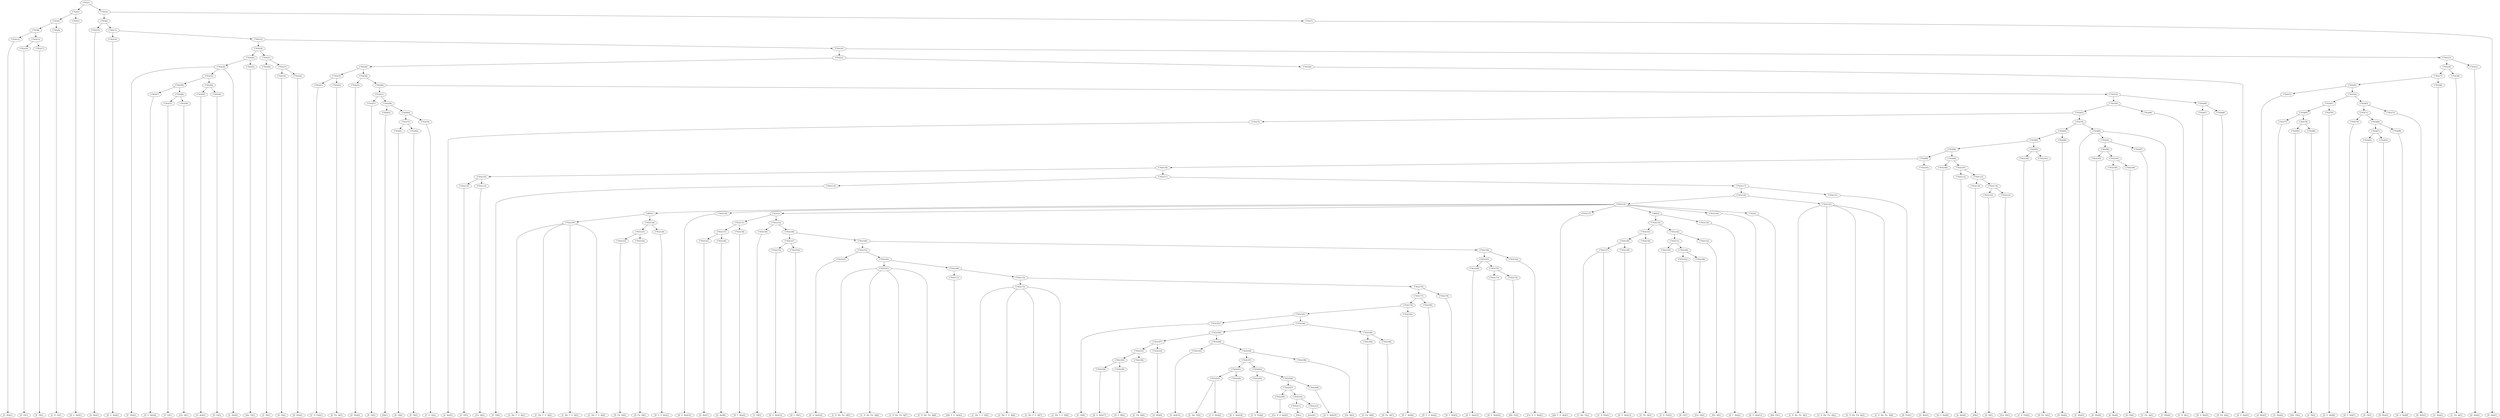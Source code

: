 digraph sample{
"C763(1)"->"C763(2)"
"C763(1)"->"C763(3)"
"C763(2)"->"C763(4)"
"C763(2)"->"C763(5)"
"C763(3)"->"C763(6)"
"C763(3)"->"C763(7)"
"C763(4)"->"C763(8)"
"C763(4)"->"C763(9)"
"C763(5)"->"[D  G  Ais](1)"
"C763(6)"->"C763(10)"
"C763(6)"->"C763(11)"
"C763(7)"->"[D  Ais](1)"
"C763(8)"->"C763(12)"
"C763(8)"->"C763(13)"
"C763(9)"->"[C  D  G](1)"
"C763(10)"->"[A  Ais](1)"
"C763(11)"->"C763(14)"
"C763(11)"->"C763(15)"
"C763(12)"->"[G  Ais](1)"
"C763(13)"->"C763(16)"
"C763(13)"->"C763(17)"
"C763(14)"->"[D  G  Ais](2)"
"C763(15)"->"C763(18)"
"C763(15)"->"C763(19)"
"C763(16)"->"[D  G](1)"
"C763(17)"->"[F  G](1)"
"C763(18)"->"C763(20)"
"C763(18)"->"C763(21)"
"C763(19)"->"C763(22)"
"C763(19)"->"C763(23)"
"C763(20)"->"C763(24)"
"C763(20)"->"C763(25)"
"C763(21)"->"C763(26)"
"C763(21)"->"C763(27)"
"C763(22)"->"C763(28)"
"C763(22)"->"C763(29)"
"C763(23)"->"C763(30)"
"C763(23)"->"C763(31)"
"C763(24)"->"[C  Dis](1)"
"C763(24)"->"C763(32)"
"C763(24)"->"[C  Dis](2)"
"C763(25)"->"[Dis  G](1)"
"C763(26)"->"[C  D](1)"
"C763(27)"->"C763(33)"
"C763(27)"->"C763(34)"
"C763(28)"->"C763(35)"
"C763(28)"->"C763(36)"
"C763(29)"->"[D  G  Ais](3)"
"C763(30)"->"C763(37)"
"C763(30)"->"C763(38)"
"C763(31)"->"[D  Ais](2)"
"C763(32)"->"C763(39)"
"C763(32)"->"C763(40)"
"C763(33)"->"[D  G](2)"
"C763(34)"->"[D  Dis](1)"
"C763(35)"->"C763(41)"
"C763(35)"->"C763(42)"
"C763(36)"->"C763(43)"
"C763(36)"->"C763(44)"
"C763(37)"->"C763(45)"
"C763(37)"->"C763(46)"
"C763(38)"->"[C  Fis  A](1)"
"C763(39)"->"C763(47)"
"C763(39)"->"C763(48)"
"C763(40)"->"C763(49)"
"C763(40)"->"C763(50)"
"C763(41)"->"[C  D  Fis](1)"
"C763(42)"->"[D  Fis  A](1)"
"C763(43)"->"[D  Dis](2)"
"C763(44)"->"C763(51)"
"C763(44)"->"C763(52)"
"C763(45)"->"C763(53)"
"C763(45)"->"C763(54)"
"C763(46)"->"[G  Ais](2)"
"C763(47)"->"[D  G  Ais](4)"
"C763(48)"->"C763(55)"
"C763(48)"->"C763(56)"
"C763(49)"->"[G  Ais](3)"
"C763(50)"->"[D  G](3)"
"C763(51)"->"C763(57)"
"C763(51)"->"C763(58)"
"C763(52)"->"C763(59)"
"C763(52)"->"C763(60)"
"C763(53)"->"[A  Ais](2)"
"C763(54)"->"C763(61)"
"C763(54)"->"C763(62)"
"C763(55)"->"[E  G](1)"
"C763(56)"->"[Cis  A](1)"
"C763(57)"->"[E  G](2)"
"C763(58)"->"C763(63)"
"C763(58)"->"C763(64)"
"C763(59)"->"C763(65)"
"C763(59)"->"C763(66)"
"C763(60)"->"C763(67)"
"C763(60)"->"C763(68)"
"C763(61)"->"C763(69)"
"C763(61)"->"C763(70)"
"C763(62)"->"C763(71)"
"C763(62)"->"C763(72)"
"C763(63)"->"[D](1)"
"C763(64)"->"C763(73)"
"C763(64)"->"C763(74)"
"C763(65)"->"C763(75)"
"C763(65)"->"C763(76)"
"C763(66)"->"[C  D  A](1)"
"C763(67)"->"[D  G  Ais](5)"
"C763(68)"->"[D  Fis  A](2)"
"C763(69)"->"C763(77)"
"C763(69)"->"C763(78)"
"C763(70)"->"[D  G  Ais](6)"
"C763(71)"->"C763(79)"
"C763(71)"->"C763(80)"
"C763(72)"->"[D  Ais](3)"
"C763(73)"->"C763(81)"
"C763(73)"->"C763(82)"
"C763(74)"->"[C  D  G](2)"
"C763(75)"->"[A  Ais](3)"
"C763(76)"->"C763(83)"
"C763(76)"->"C763(84)"
"C763(77)"->"[G  Ais](4)"
"C763(78)"->"C763(85)"
"C763(78)"->"C763(86)"
"C763(79)"->"[D  G  Ais](7)"
"C763(80)"->"C763(87)"
"C763(80)"->"C763(88)"
"C763(81)"->"[D  G](4)"
"C763(82)"->"[F  G](2)"
"C763(83)"->"C763(89)"
"C763(83)"->"C763(90)"
"C763(84)"->"[C  Dis](3)"
"C763(84)"->"C763(91)"
"C763(84)"->"[C  Dis](4)"
"C763(85)"->"[Dis  G](2)"
"C763(86)"->"[C  D](2)"
"C763(87)"->"C763(92)"
"C763(87)"->"C763(93)"
"C763(88)"->"[D  G  Ais](8)"
"C763(89)"->"C763(94)"
"C763(89)"->"C763(95)"
"C763(90)"->"[D  Ais](4)"
"C763(91)"->"C763(96)"
"C763(91)"->"C763(97)"
"C763(92)"->"[D  G](5)"
"C763(93)"->"[D  Dis](3)"
"C763(94)"->"C763(98)"
"C763(94)"->"C763(99)"
"C763(95)"->"C763(100)"
"C763(95)"->"C763(101)"
"C763(96)"->"C763(102)"
"C763(96)"->"C763(103)"
"C763(97)"->"[C  Fis  A](2)"
"C763(98)"->"C763(104)"
"C763(98)"->"C763(105)"
"C763(99)"->"C763(106)"
"C763(99)"->"C763(107)"
"C763(100)"->"[C  D  Fis](2)"
"C763(101)"->"[D  Fis  A](3)"
"C763(102)"->"[D  Dis](4)"
"C763(103)"->"C763(108)"
"C763(103)"->"C763(109)"
"C763(104)"->"C763(110)"
"C763(104)"->"C763(111)"
"C763(105)"->"[G  Ais](5)"
"C763(106)"->"[D  G  Ais](9)"
"C763(107)"->"C763(112)"
"C763(107)"->"C763(113)"
"C763(108)"->"[G  Ais](6)"
"C763(109)"->"[D  G](6)"
"C763(110)"->"C763(114)"
"C763(110)"->"C763(115)"
"C763(111)"->"C763(116)"
"C763(111)"->"C763(117)"
"C763(112)"->"[A  Ais](4)"
"C763(113)"->"C763(118)"
"C763(113)"->"C763(119)"
"C763(114)"->"[E  G](3)"
"C763(115)"->"[Cis  A](2)"
"C763(116)"->"[E  G](4)"
"C763(117)"->"C763(120)"
"C763(117)"->"C763(121)"
"C763(118)"->"[D](2)"
"C763(119)"->"C763(122)"
"C763(119)"->"C763(123)"
"C763(120)"->"C763(124)"
"C763(120)"->"C763(125)"
"C763(121)"->"[D  Fis](1)"
"C763(122)"->"[D  A](1)"
"C763(123)"->"[Cis  D](1)"
"C763(124)"->"C460(1)"
"C763(124)"->"C763(126)"
"C763(124)"->"C322(1)"
"C763(124)"->"C763(127)"
"C763(124)"->"C460(2)"
"C763(124)"->"C763(128)"
"C763(124)"->"C322(2)"
"C763(125)"->"[C  D  Dis  Fis  A](1)"
"C763(125)"->"[C  D  Dis  Fis  A](2)"
"C763(125)"->"[C  D  Dis  Fis  A](3)"
"C763(125)"->"[C  D  Dis  Fis  A](4)"
"C460(1)"->"C763(129)"
"C460(1)"->"C763(130)"
"C763(126)"->"[D  G  Ais](10)"
"C322(1)"->"C763(131)"
"C322(1)"->"C763(132)"
"C763(127)"->"[Dis  F  G  Ais](1)"
"C460(2)"->"C763(133)"
"C460(2)"->"C763(134)"
"C763(128)"->"[D  G  Ais](11)"
"C322(2)"->"[Dis  E](1)"
"C763(129)"->"[C  Dis  F  G  A](1)"
"C763(129)"->"[C  Dis  F  G  A](2)"
"C763(129)"->"[C  Dis  F  G  A](3)"
"C763(129)"->"[C  Dis  F  G  A](4)"
"C763(130)"->"C763(135)"
"C763(130)"->"C763(136)"
"C763(131)"->"C763(137)"
"C763(131)"->"C763(138)"
"C763(132)"->"C763(139)"
"C763(132)"->"C763(140)"
"C763(133)"->"C763(141)"
"C763(133)"->"C763(142)"
"C763(134)"->"[D  F  Ais](1)"
"C763(135)"->"C763(143)"
"C763(135)"->"C763(144)"
"C763(136)"->"[D  G  A  Ais](1)"
"C763(137)"->"C763(145)"
"C763(137)"->"C763(146)"
"C763(138)"->"[D  F  Ais](2)"
"C763(139)"->"[C  D](3)"
"C763(140)"->"C763(147)"
"C763(140)"->"C763(148)"
"C763(141)"->"C763(149)"
"C763(141)"->"C763(150)"
"C763(142)"->"C763(151)"
"C763(142)"->"C763(152)"
"C763(143)"->"[D  Fis  A](4)"
"C763(144)"->"[D  Fis  A](5)"
"C763(145)"->"[G  Ais](7)"
"C763(146)"->"[G  Ais](8)"
"C763(147)"->"C763(153)"
"C763(147)"->"C763(154)"
"C763(148)"->"C763(155)"
"C763(148)"->"C763(156)"
"C763(149)"->"C763(157)"
"C763(149)"->"C763(158)"
"C763(150)"->"[C  Fis  A](3)"
"C763(151)"->"C763(159)"
"C763(151)"->"C763(160)"
"C763(152)"->"[Fis  A](1)"
"C763(153)"->"[D  G  Ais](12)"
"C763(154)"->"[D  G  B](1)"
"C763(155)"->"C763(161)"
"C763(155)"->"C763(162)"
"C763(156)"->"C763(163)"
"C763(156)"->"C763(164)"
"C763(157)"->"[C  Dis  F](1)"
"C763(157)"->"[C  D  Dis](1)"
"C763(158)"->"[D  G  Ais](13)"
"C763(159)"->"[C  D  Fis](3)"
"C763(160)"->"C763(165)"
"C763(160)"->"C763(166)"
"C763(161)"->"[D  G  Ais](14)"
"C763(162)"->"C763(167)"
"C763(162)"->"C763(168)"
"C763(163)"->"C763(169)"
"C763(163)"->"C763(170)"
"C763(164)"->"[Cis  D  G  Ais](1)"
"C763(165)"->"[D  G](7)"
"C763(166)"->"[Cis  D](2)"
"C763(167)"->"[C  D  Dis  Fis  A](5)"
"C763(167)"->"[C  D  Dis  Fis  A](6)"
"C763(167)"->"[C  D  Dis  Fis  A](7)"
"C763(167)"->"[C  D  Dis  Fis  A](8)"
"C763(168)"->"C763(171)"
"C763(168)"->"C763(172)"
"C763(169)"->"[D  G  Ais](15)"
"C763(170)"->"C763(173)"
"C763(170)"->"C763(174)"
"C763(171)"->"[Dis  F  G  Ais](2)"
"C763(172)"->"C763(175)"
"C763(172)"->"C763(176)"
"C763(173)"->"[D  G  Ais](16)"
"C763(174)"->"[Dis  E](2)"
"C763(175)"->"[C  Dis  F  G  A](5)"
"C763(175)"->"[C  Dis  F  G  A](6)"
"C763(175)"->"[C  Dis  F  G  A](7)"
"C763(175)"->"[C  Dis  F  G  A](8)"
"C763(176)"->"C763(177)"
"C763(176)"->"C763(178)"
"C763(177)"->"C763(179)"
"C763(177)"->"C763(180)"
"C763(178)"->"[D  F  Ais](3)"
"C763(179)"->"C763(181)"
"C763(179)"->"C763(182)"
"C763(180)"->"[D  G  A  Ais](2)"
"C763(181)"->"C763(183)"
"C763(181)"->"C763(184)"
"C763(182)"->"[D  F  Ais](4)"
"C763(183)"->"[C  D](4)"
"C763(184)"->"C763(185)"
"C763(184)"->"C763(186)"
"C763(185)"->"C763(187)"
"C763(185)"->"C763(188)"
"C763(186)"->"C763(189)"
"C763(186)"->"C763(190)"
"C763(187)"->"C763(191)"
"C763(187)"->"C763(192)"
"C763(188)"->"C763(193)"
"C763(188)"->"C763(194)"
"C763(189)"->"[D  Fis  A](6)"
"C763(190)"->"[D  Fis  A](7)"
"C763(191)"->"C763(195)"
"C763(191)"->"C763(196)"
"C763(192)"->"[G  Ais](9)"
"C763(193)"->"[G  Ais](10)"
"C763(194)"->"C763(197)"
"C763(194)"->"C763(198)"
"C763(195)"->"C763(199)"
"C763(195)"->"C763(200)"
"C763(196)"->"[C  Fis  A](4)"
"C763(197)"->"C763(201)"
"C763(197)"->"C763(202)"
"C763(198)"->"[Fis  A](2)"
"C763(199)"->"[D  G  Ais](17)"
"C763(200)"->"[D  G  B](2)"
"C763(201)"->"C763(203)"
"C763(201)"->"C763(204)"
"C763(202)"->"C763(205)"
"C763(202)"->"C763(206)"
"C763(203)"->"[C  Dis  F](2)"
"C763(203)"->"[C  D  Dis](2)"
"C763(204)"->"[D  G  Ais](18)"
"C763(205)"->"[C  D  Fis](4)"
"C763(206)"->"C763(207)"
"C763(206)"->"C763(208)"
"C763(207)"->"C763(209)"
"C763(207)"->"C763(210)"
"C763(208)"->"[D  G  Ais](19)"
"C763(209)"->"[Cis  D  G  Ais](2)"
"C763(210)"->"C763(211)"
"C763(210)"->"C763(212)"
"C763(211)"->"[G](1)"
"C763(212)"->"[rest](1)"
{rank = min; "C763(1)";}
{rank = same; "C763(2)"; "C763(3)";}
{rank = same; "C763(4)"; "C763(5)"; "C763(6)"; "C763(7)";}
{rank = same; "C763(8)"; "C763(9)"; "C763(10)"; "C763(11)";}
{rank = same; "C763(12)"; "C763(13)"; "C763(14)"; "C763(15)";}
{rank = same; "C763(16)"; "C763(17)"; "C763(18)"; "C763(19)";}
{rank = same; "C763(20)"; "C763(21)"; "C763(22)"; "C763(23)";}
{rank = same; "C763(24)"; "C763(25)"; "C763(26)"; "C763(27)"; "C763(28)"; "C763(29)"; "C763(30)"; "C763(31)";}
{rank = same; "C763(32)"; "C763(33)"; "C763(34)"; "C763(35)"; "C763(36)"; "C763(37)"; "C763(38)";}
{rank = same; "C763(39)"; "C763(40)"; "C763(41)"; "C763(42)"; "C763(43)"; "C763(44)"; "C763(45)"; "C763(46)";}
{rank = same; "C763(47)"; "C763(48)"; "C763(49)"; "C763(50)"; "C763(51)"; "C763(52)"; "C763(53)"; "C763(54)";}
{rank = same; "C763(55)"; "C763(56)"; "C763(57)"; "C763(58)"; "C763(59)"; "C763(60)"; "C763(61)"; "C763(62)";}
{rank = same; "C763(63)"; "C763(64)"; "C763(65)"; "C763(66)"; "C763(67)"; "C763(68)"; "C763(69)"; "C763(70)"; "C763(71)"; "C763(72)";}
{rank = same; "C763(73)"; "C763(74)"; "C763(75)"; "C763(76)"; "C763(77)"; "C763(78)"; "C763(79)"; "C763(80)";}
{rank = same; "C763(81)"; "C763(82)"; "C763(83)"; "C763(84)"; "C763(85)"; "C763(86)"; "C763(87)"; "C763(88)";}
{rank = same; "C763(89)"; "C763(90)"; "C763(91)"; "C763(92)"; "C763(93)";}
{rank = same; "C763(94)"; "C763(95)"; "C763(96)"; "C763(97)";}
{rank = same; "C763(98)"; "C763(99)"; "C763(100)"; "C763(101)"; "C763(102)"; "C763(103)";}
{rank = same; "C763(104)"; "C763(105)"; "C763(106)"; "C763(107)"; "C763(108)"; "C763(109)";}
{rank = same; "C763(110)"; "C763(111)"; "C763(112)"; "C763(113)";}
{rank = same; "C763(114)"; "C763(115)"; "C763(116)"; "C763(117)"; "C763(118)"; "C763(119)";}
{rank = same; "C763(120)"; "C763(121)"; "C763(122)"; "C763(123)";}
{rank = same; "C763(124)"; "C763(125)";}
{rank = same; "C460(1)"; "C763(126)"; "C322(1)"; "C763(127)"; "C460(2)"; "C763(128)"; "C322(2)";}
{rank = same; "C763(129)"; "C763(130)"; "C763(131)"; "C763(132)"; "C763(133)"; "C763(134)";}
{rank = same; "C763(135)"; "C763(136)"; "C763(137)"; "C763(138)"; "C763(139)"; "C763(140)"; "C763(141)"; "C763(142)";}
{rank = same; "C763(143)"; "C763(144)"; "C763(145)"; "C763(146)"; "C763(147)"; "C763(148)"; "C763(149)"; "C763(150)"; "C763(151)"; "C763(152)";}
{rank = same; "C763(153)"; "C763(154)"; "C763(155)"; "C763(156)"; "C763(157)"; "C763(158)"; "C763(159)"; "C763(160)";}
{rank = same; "C763(161)"; "C763(162)"; "C763(163)"; "C763(164)"; "C763(165)"; "C763(166)";}
{rank = same; "C763(167)"; "C763(168)"; "C763(169)"; "C763(170)";}
{rank = same; "C763(171)"; "C763(172)"; "C763(173)"; "C763(174)";}
{rank = same; "C763(175)"; "C763(176)";}
{rank = same; "C763(177)"; "C763(178)";}
{rank = same; "C763(179)"; "C763(180)";}
{rank = same; "C763(181)"; "C763(182)";}
{rank = same; "C763(183)"; "C763(184)";}
{rank = same; "C763(185)"; "C763(186)";}
{rank = same; "C763(187)"; "C763(188)"; "C763(189)"; "C763(190)";}
{rank = same; "C763(191)"; "C763(192)"; "C763(193)"; "C763(194)";}
{rank = same; "C763(195)"; "C763(196)"; "C763(197)"; "C763(198)";}
{rank = same; "C763(199)"; "C763(200)"; "C763(201)"; "C763(202)";}
{rank = same; "C763(203)"; "C763(204)"; "C763(205)"; "C763(206)";}
{rank = same; "C763(207)"; "C763(208)";}
{rank = same; "C763(209)"; "C763(210)";}
{rank = same; "C763(211)"; "C763(212)";}
{rank = same; "[D  G  Ais](1)"; "[D  Ais](1)"; "[C  D  G](1)"; "[A  Ais](1)"; "[G  Ais](1)"; "[D  G  Ais](2)"; "[D  G](1)"; "[F  G](1)"; "[C  Dis](1)"; "[C  Dis](2)"; "[Dis  G](1)"; "[C  D](1)"; "[D  G  Ais](3)"; "[D  Ais](2)"; "[D  G](2)"; "[D  Dis](1)"; "[C  Fis  A](1)"; "[C  D  Fis](1)"; "[D  Fis  A](1)"; "[D  Dis](2)"; "[G  Ais](2)"; "[D  G  Ais](4)"; "[G  Ais](3)"; "[D  G](3)"; "[A  Ais](2)"; "[E  G](1)"; "[Cis  A](1)"; "[E  G](2)"; "[D](1)"; "[C  D  A](1)"; "[D  G  Ais](5)"; "[D  Fis  A](2)"; "[D  G  Ais](6)"; "[D  Ais](3)"; "[C  D  G](2)"; "[A  Ais](3)"; "[G  Ais](4)"; "[D  G  Ais](7)"; "[D  G](4)"; "[F  G](2)"; "[C  Dis](3)"; "[C  Dis](4)"; "[Dis  G](2)"; "[C  D](2)"; "[D  G  Ais](8)"; "[D  Ais](4)"; "[D  G](5)"; "[D  Dis](3)"; "[C  Fis  A](2)"; "[C  D  Fis](2)"; "[D  Fis  A](3)"; "[D  Dis](4)"; "[G  Ais](5)"; "[D  G  Ais](9)"; "[G  Ais](6)"; "[D  G](6)"; "[A  Ais](4)"; "[E  G](3)"; "[Cis  A](2)"; "[E  G](4)"; "[D](2)"; "[D  Fis](1)"; "[D  A](1)"; "[Cis  D](1)"; "[C  D  Dis  Fis  A](1)"; "[C  D  Dis  Fis  A](2)"; "[C  D  Dis  Fis  A](3)"; "[C  D  Dis  Fis  A](4)"; "[D  G  Ais](10)"; "[Dis  F  G  Ais](1)"; "[D  G  Ais](11)"; "[Dis  E](1)"; "[C  Dis  F  G  A](1)"; "[C  Dis  F  G  A](2)"; "[C  Dis  F  G  A](3)"; "[C  Dis  F  G  A](4)"; "[D  F  Ais](1)"; "[D  G  A  Ais](1)"; "[D  F  Ais](2)"; "[C  D](3)"; "[D  Fis  A](4)"; "[D  Fis  A](5)"; "[G  Ais](7)"; "[G  Ais](8)"; "[C  Fis  A](3)"; "[Fis  A](1)"; "[D  G  Ais](12)"; "[D  G  B](1)"; "[C  Dis  F](1)"; "[C  D  Dis](1)"; "[D  G  Ais](13)"; "[C  D  Fis](3)"; "[D  G  Ais](14)"; "[Cis  D  G  Ais](1)"; "[D  G](7)"; "[Cis  D](2)"; "[C  D  Dis  Fis  A](5)"; "[C  D  Dis  Fis  A](6)"; "[C  D  Dis  Fis  A](7)"; "[C  D  Dis  Fis  A](8)"; "[D  G  Ais](15)"; "[Dis  F  G  Ais](2)"; "[D  G  Ais](16)"; "[Dis  E](2)"; "[C  Dis  F  G  A](5)"; "[C  Dis  F  G  A](6)"; "[C  Dis  F  G  A](7)"; "[C  Dis  F  G  A](8)"; "[D  F  Ais](3)"; "[D  G  A  Ais](2)"; "[D  F  Ais](4)"; "[C  D](4)"; "[D  Fis  A](6)"; "[D  Fis  A](7)"; "[G  Ais](9)"; "[G  Ais](10)"; "[C  Fis  A](4)"; "[Fis  A](2)"; "[D  G  Ais](17)"; "[D  G  B](2)"; "[C  Dis  F](2)"; "[C  D  Dis](2)"; "[D  G  Ais](18)"; "[C  D  Fis](4)"; "[D  G  Ais](19)"; "[Cis  D  G  Ais](2)"; "[G](1)"; "[rest](1)";}
}